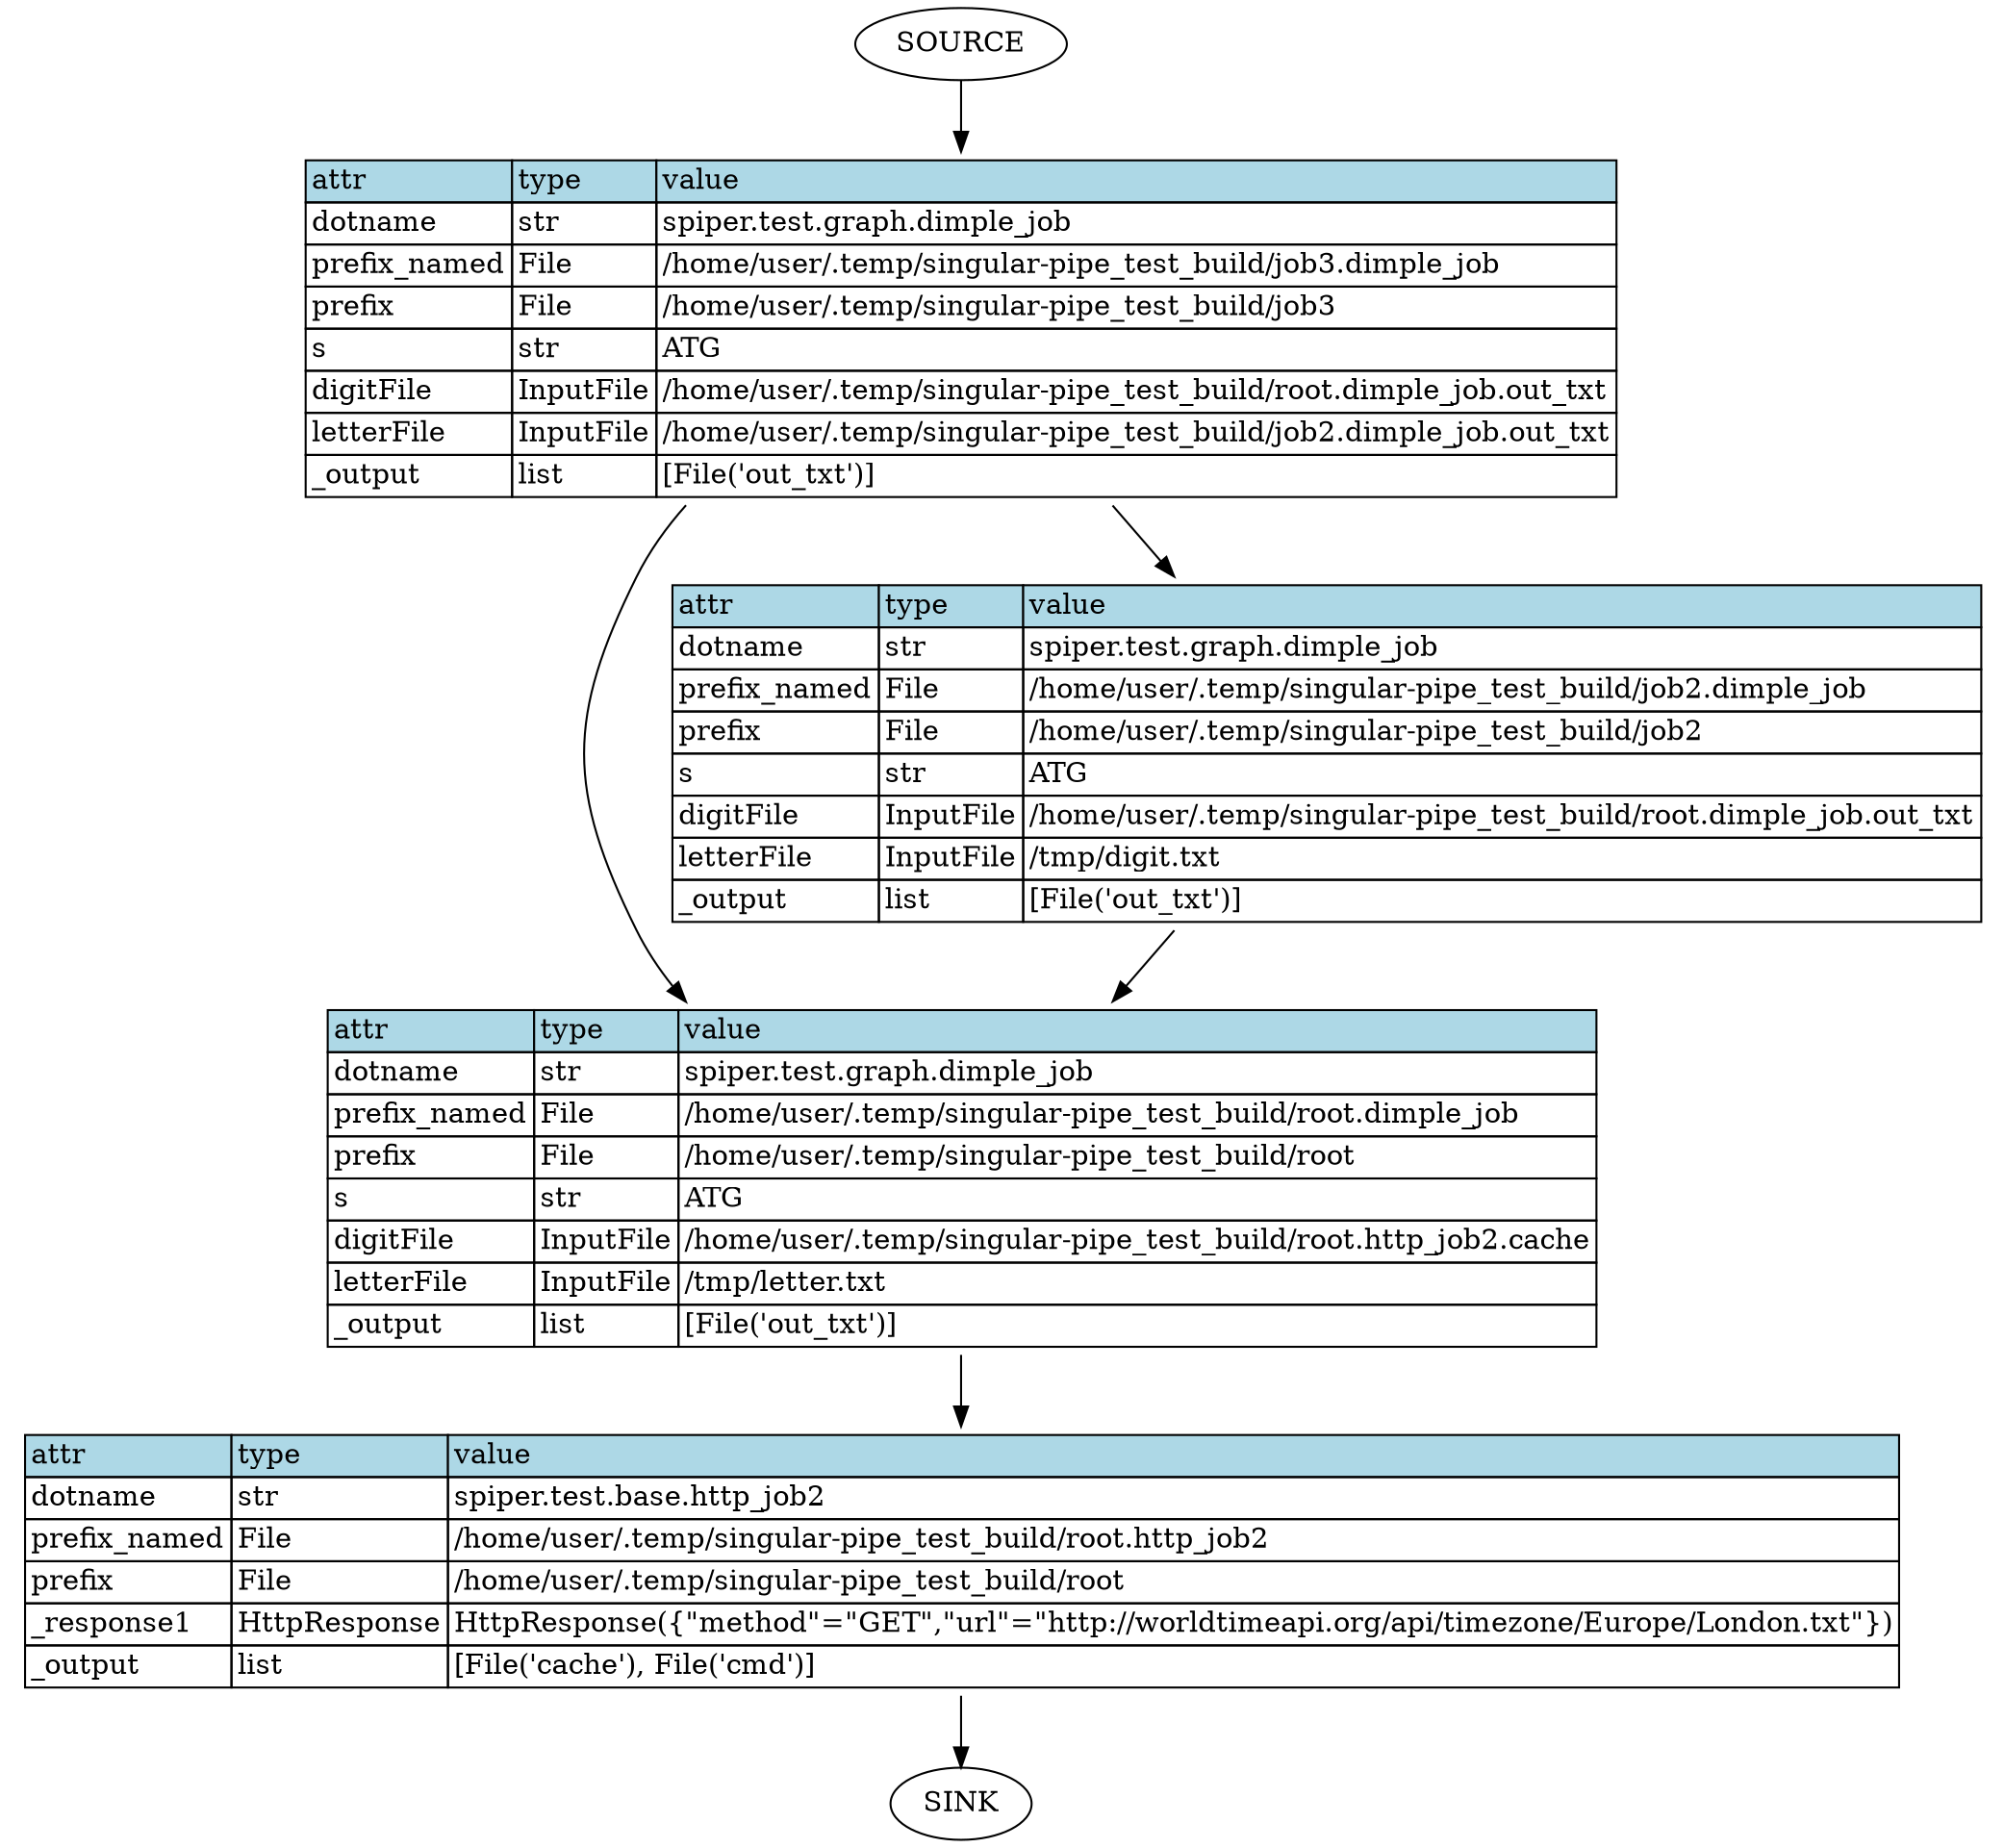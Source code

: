 strict digraph G {
	rankdir=TB
	"/home/user/.temp/singular-pipe_test_build/root.http_job2" -> SINK
	"/home/user/.temp/singular-pipe_test_build/root.http_job2" [label=<		
	<TABLE BORDER="0" CELLBORDER="1" CELLSPACING="0">
	  <TR>
	    <TD ALIGN="LEFT" BGCOLOR="lightblue">attr</TD>
	    <TD ALIGN="LEFT" BGCOLOR="lightblue">type</TD>
	    <TD ALIGN="LEFT" BGCOLOR="lightblue">value</TD>
	  </TR>

	  
	  	
		  <TR>
		  	<TD ALIGN="LEFT">dotname</TD>
		  	<TD ALIGN="LEFT">str</TD>
		    <TD ALIGN="LEFT">spiper.test.base.http_job2</TD>
		  </TR>
	    
		  <TR>
		  	<TD ALIGN="LEFT">prefix_named</TD>
		  	<TD ALIGN="LEFT">File</TD>
		    <TD ALIGN="LEFT">/home/user/.temp/singular-pipe_test_build/root.http_job2</TD>
		  </TR>
	    
		  <TR>
		  	<TD ALIGN="LEFT">prefix</TD>
		  	<TD ALIGN="LEFT">File</TD>
		    <TD ALIGN="LEFT">/home/user/.temp/singular-pipe_test_build/root</TD>
		  </TR>
	    
		  <TR>
		  	<TD ALIGN="LEFT">_response1</TD>
		  	<TD ALIGN="LEFT">HttpResponse</TD>
		    <TD ALIGN="LEFT">HttpResponse({"method"="GET","url"="http://worldtimeapi.org/api/timezone/Europe/London.txt"})</TD>
		  </TR>
	    
		  <TR>
		  	<TD ALIGN="LEFT">_output</TD>
		  	<TD ALIGN="LEFT">list</TD>
		    <TD ALIGN="LEFT">[File('cache'), File('cmd')]</TD>
		  </TR>
	    
	</TABLE>
	> shape=plaintext]
	"/home/user/.temp/singular-pipe_test_build/root.dimple_job" -> "/home/user/.temp/singular-pipe_test_build/root.http_job2"
	"/home/user/.temp/singular-pipe_test_build/root.http_job2" [label=<		
	<TABLE BORDER="0" CELLBORDER="1" CELLSPACING="0">
	  <TR>
	    <TD ALIGN="LEFT" BGCOLOR="lightblue">attr</TD>
	    <TD ALIGN="LEFT" BGCOLOR="lightblue">type</TD>
	    <TD ALIGN="LEFT" BGCOLOR="lightblue">value</TD>
	  </TR>

	  
	  	
		  <TR>
		  	<TD ALIGN="LEFT">dotname</TD>
		  	<TD ALIGN="LEFT">str</TD>
		    <TD ALIGN="LEFT">spiper.test.base.http_job2</TD>
		  </TR>
	    
		  <TR>
		  	<TD ALIGN="LEFT">prefix_named</TD>
		  	<TD ALIGN="LEFT">File</TD>
		    <TD ALIGN="LEFT">/home/user/.temp/singular-pipe_test_build/root.http_job2</TD>
		  </TR>
	    
		  <TR>
		  	<TD ALIGN="LEFT">prefix</TD>
		  	<TD ALIGN="LEFT">File</TD>
		    <TD ALIGN="LEFT">/home/user/.temp/singular-pipe_test_build/root</TD>
		  </TR>
	    
		  <TR>
		  	<TD ALIGN="LEFT">_response1</TD>
		  	<TD ALIGN="LEFT">HttpResponse</TD>
		    <TD ALIGN="LEFT">HttpResponse({"method"="GET","url"="http://worldtimeapi.org/api/timezone/Europe/London.txt"})</TD>
		  </TR>
	    
		  <TR>
		  	<TD ALIGN="LEFT">_output</TD>
		  	<TD ALIGN="LEFT">list</TD>
		    <TD ALIGN="LEFT">[File('cache'), File('cmd')]</TD>
		  </TR>
	    
	</TABLE>
	> shape=plaintext]
	"/home/user/.temp/singular-pipe_test_build/root.dimple_job" [label=<		
	<TABLE BORDER="0" CELLBORDER="1" CELLSPACING="0">
	  <TR>
	    <TD ALIGN="LEFT" BGCOLOR="lightblue">attr</TD>
	    <TD ALIGN="LEFT" BGCOLOR="lightblue">type</TD>
	    <TD ALIGN="LEFT" BGCOLOR="lightblue">value</TD>
	  </TR>

	  
	  	
		  <TR>
		  	<TD ALIGN="LEFT">dotname</TD>
		  	<TD ALIGN="LEFT">str</TD>
		    <TD ALIGN="LEFT">spiper.test.graph.dimple_job</TD>
		  </TR>
	    
		  <TR>
		  	<TD ALIGN="LEFT">prefix_named</TD>
		  	<TD ALIGN="LEFT">File</TD>
		    <TD ALIGN="LEFT">/home/user/.temp/singular-pipe_test_build/root.dimple_job</TD>
		  </TR>
	    
		  <TR>
		  	<TD ALIGN="LEFT">prefix</TD>
		  	<TD ALIGN="LEFT">File</TD>
		    <TD ALIGN="LEFT">/home/user/.temp/singular-pipe_test_build/root</TD>
		  </TR>
	    
		  <TR>
		  	<TD ALIGN="LEFT">s</TD>
		  	<TD ALIGN="LEFT">str</TD>
		    <TD ALIGN="LEFT">ATG</TD>
		  </TR>
	    
		  <TR>
		  	<TD ALIGN="LEFT">digitFile</TD>
		  	<TD ALIGN="LEFT">InputFile</TD>
		    <TD ALIGN="LEFT">/home/user/.temp/singular-pipe_test_build/root.http_job2.cache</TD>
		  </TR>
	    
		  <TR>
		  	<TD ALIGN="LEFT">letterFile</TD>
		  	<TD ALIGN="LEFT">InputFile</TD>
		    <TD ALIGN="LEFT">/tmp/letter.txt</TD>
		  </TR>
	    
		  <TR>
		  	<TD ALIGN="LEFT">_output</TD>
		  	<TD ALIGN="LEFT">list</TD>
		    <TD ALIGN="LEFT">[File('out_txt')]</TD>
		  </TR>
	    
	</TABLE>
	> shape=plaintext]
	"/home/user/.temp/singular-pipe_test_build/job3.dimple_job" -> "/home/user/.temp/singular-pipe_test_build/root.dimple_job"
	"/home/user/.temp/singular-pipe_test_build/root.dimple_job" [label=<		
	<TABLE BORDER="0" CELLBORDER="1" CELLSPACING="0">
	  <TR>
	    <TD ALIGN="LEFT" BGCOLOR="lightblue">attr</TD>
	    <TD ALIGN="LEFT" BGCOLOR="lightblue">type</TD>
	    <TD ALIGN="LEFT" BGCOLOR="lightblue">value</TD>
	  </TR>

	  
	  	
		  <TR>
		  	<TD ALIGN="LEFT">dotname</TD>
		  	<TD ALIGN="LEFT">str</TD>
		    <TD ALIGN="LEFT">spiper.test.graph.dimple_job</TD>
		  </TR>
	    
		  <TR>
		  	<TD ALIGN="LEFT">prefix_named</TD>
		  	<TD ALIGN="LEFT">File</TD>
		    <TD ALIGN="LEFT">/home/user/.temp/singular-pipe_test_build/root.dimple_job</TD>
		  </TR>
	    
		  <TR>
		  	<TD ALIGN="LEFT">prefix</TD>
		  	<TD ALIGN="LEFT">File</TD>
		    <TD ALIGN="LEFT">/home/user/.temp/singular-pipe_test_build/root</TD>
		  </TR>
	    
		  <TR>
		  	<TD ALIGN="LEFT">s</TD>
		  	<TD ALIGN="LEFT">str</TD>
		    <TD ALIGN="LEFT">ATG</TD>
		  </TR>
	    
		  <TR>
		  	<TD ALIGN="LEFT">digitFile</TD>
		  	<TD ALIGN="LEFT">InputFile</TD>
		    <TD ALIGN="LEFT">/home/user/.temp/singular-pipe_test_build/root.http_job2.cache</TD>
		  </TR>
	    
		  <TR>
		  	<TD ALIGN="LEFT">letterFile</TD>
		  	<TD ALIGN="LEFT">InputFile</TD>
		    <TD ALIGN="LEFT">/tmp/letter.txt</TD>
		  </TR>
	    
		  <TR>
		  	<TD ALIGN="LEFT">_output</TD>
		  	<TD ALIGN="LEFT">list</TD>
		    <TD ALIGN="LEFT">[File('out_txt')]</TD>
		  </TR>
	    
	</TABLE>
	> shape=plaintext]
	"/home/user/.temp/singular-pipe_test_build/root.http_job2" -> SINK
	"/home/user/.temp/singular-pipe_test_build/root.http_job2" [label=<		
	<TABLE BORDER="0" CELLBORDER="1" CELLSPACING="0">
	  <TR>
	    <TD ALIGN="LEFT" BGCOLOR="lightblue">attr</TD>
	    <TD ALIGN="LEFT" BGCOLOR="lightblue">type</TD>
	    <TD ALIGN="LEFT" BGCOLOR="lightblue">value</TD>
	  </TR>

	  
	  	
		  <TR>
		  	<TD ALIGN="LEFT">dotname</TD>
		  	<TD ALIGN="LEFT">str</TD>
		    <TD ALIGN="LEFT">spiper.test.base.http_job2</TD>
		  </TR>
	    
		  <TR>
		  	<TD ALIGN="LEFT">prefix_named</TD>
		  	<TD ALIGN="LEFT">File</TD>
		    <TD ALIGN="LEFT">/home/user/.temp/singular-pipe_test_build/root.http_job2</TD>
		  </TR>
	    
		  <TR>
		  	<TD ALIGN="LEFT">prefix</TD>
		  	<TD ALIGN="LEFT">File</TD>
		    <TD ALIGN="LEFT">/home/user/.temp/singular-pipe_test_build/root</TD>
		  </TR>
	    
		  <TR>
		  	<TD ALIGN="LEFT">_response1</TD>
		  	<TD ALIGN="LEFT">HttpResponse</TD>
		    <TD ALIGN="LEFT">HttpResponse({"method"="GET","url"="http://worldtimeapi.org/api/timezone/Europe/London.txt"})</TD>
		  </TR>
	    
		  <TR>
		  	<TD ALIGN="LEFT">_output</TD>
		  	<TD ALIGN="LEFT">list</TD>
		    <TD ALIGN="LEFT">[File('cache'), File('cmd')]</TD>
		  </TR>
	    
	</TABLE>
	> shape=plaintext]
	"/home/user/.temp/singular-pipe_test_build/root.dimple_job" -> "/home/user/.temp/singular-pipe_test_build/root.http_job2"
	"/home/user/.temp/singular-pipe_test_build/root.http_job2" [label=<		
	<TABLE BORDER="0" CELLBORDER="1" CELLSPACING="0">
	  <TR>
	    <TD ALIGN="LEFT" BGCOLOR="lightblue">attr</TD>
	    <TD ALIGN="LEFT" BGCOLOR="lightblue">type</TD>
	    <TD ALIGN="LEFT" BGCOLOR="lightblue">value</TD>
	  </TR>

	  
	  	
		  <TR>
		  	<TD ALIGN="LEFT">dotname</TD>
		  	<TD ALIGN="LEFT">str</TD>
		    <TD ALIGN="LEFT">spiper.test.base.http_job2</TD>
		  </TR>
	    
		  <TR>
		  	<TD ALIGN="LEFT">prefix_named</TD>
		  	<TD ALIGN="LEFT">File</TD>
		    <TD ALIGN="LEFT">/home/user/.temp/singular-pipe_test_build/root.http_job2</TD>
		  </TR>
	    
		  <TR>
		  	<TD ALIGN="LEFT">prefix</TD>
		  	<TD ALIGN="LEFT">File</TD>
		    <TD ALIGN="LEFT">/home/user/.temp/singular-pipe_test_build/root</TD>
		  </TR>
	    
		  <TR>
		  	<TD ALIGN="LEFT">_response1</TD>
		  	<TD ALIGN="LEFT">HttpResponse</TD>
		    <TD ALIGN="LEFT">HttpResponse({"method"="GET","url"="http://worldtimeapi.org/api/timezone/Europe/London.txt"})</TD>
		  </TR>
	    
		  <TR>
		  	<TD ALIGN="LEFT">_output</TD>
		  	<TD ALIGN="LEFT">list</TD>
		    <TD ALIGN="LEFT">[File('cache'), File('cmd')]</TD>
		  </TR>
	    
	</TABLE>
	> shape=plaintext]
	"/home/user/.temp/singular-pipe_test_build/root.dimple_job" [label=<		
	<TABLE BORDER="0" CELLBORDER="1" CELLSPACING="0">
	  <TR>
	    <TD ALIGN="LEFT" BGCOLOR="lightblue">attr</TD>
	    <TD ALIGN="LEFT" BGCOLOR="lightblue">type</TD>
	    <TD ALIGN="LEFT" BGCOLOR="lightblue">value</TD>
	  </TR>

	  
	  	
		  <TR>
		  	<TD ALIGN="LEFT">dotname</TD>
		  	<TD ALIGN="LEFT">str</TD>
		    <TD ALIGN="LEFT">spiper.test.graph.dimple_job</TD>
		  </TR>
	    
		  <TR>
		  	<TD ALIGN="LEFT">prefix_named</TD>
		  	<TD ALIGN="LEFT">File</TD>
		    <TD ALIGN="LEFT">/home/user/.temp/singular-pipe_test_build/root.dimple_job</TD>
		  </TR>
	    
		  <TR>
		  	<TD ALIGN="LEFT">prefix</TD>
		  	<TD ALIGN="LEFT">File</TD>
		    <TD ALIGN="LEFT">/home/user/.temp/singular-pipe_test_build/root</TD>
		  </TR>
	    
		  <TR>
		  	<TD ALIGN="LEFT">s</TD>
		  	<TD ALIGN="LEFT">str</TD>
		    <TD ALIGN="LEFT">ATG</TD>
		  </TR>
	    
		  <TR>
		  	<TD ALIGN="LEFT">digitFile</TD>
		  	<TD ALIGN="LEFT">InputFile</TD>
		    <TD ALIGN="LEFT">/home/user/.temp/singular-pipe_test_build/root.http_job2.cache</TD>
		  </TR>
	    
		  <TR>
		  	<TD ALIGN="LEFT">letterFile</TD>
		  	<TD ALIGN="LEFT">InputFile</TD>
		    <TD ALIGN="LEFT">/tmp/letter.txt</TD>
		  </TR>
	    
		  <TR>
		  	<TD ALIGN="LEFT">_output</TD>
		  	<TD ALIGN="LEFT">list</TD>
		    <TD ALIGN="LEFT">[File('out_txt')]</TD>
		  </TR>
	    
	</TABLE>
	> shape=plaintext]
	"/home/user/.temp/singular-pipe_test_build/job2.dimple_job" -> "/home/user/.temp/singular-pipe_test_build/root.dimple_job"
	"/home/user/.temp/singular-pipe_test_build/root.dimple_job" [label=<		
	<TABLE BORDER="0" CELLBORDER="1" CELLSPACING="0">
	  <TR>
	    <TD ALIGN="LEFT" BGCOLOR="lightblue">attr</TD>
	    <TD ALIGN="LEFT" BGCOLOR="lightblue">type</TD>
	    <TD ALIGN="LEFT" BGCOLOR="lightblue">value</TD>
	  </TR>

	  
	  	
		  <TR>
		  	<TD ALIGN="LEFT">dotname</TD>
		  	<TD ALIGN="LEFT">str</TD>
		    <TD ALIGN="LEFT">spiper.test.graph.dimple_job</TD>
		  </TR>
	    
		  <TR>
		  	<TD ALIGN="LEFT">prefix_named</TD>
		  	<TD ALIGN="LEFT">File</TD>
		    <TD ALIGN="LEFT">/home/user/.temp/singular-pipe_test_build/root.dimple_job</TD>
		  </TR>
	    
		  <TR>
		  	<TD ALIGN="LEFT">prefix</TD>
		  	<TD ALIGN="LEFT">File</TD>
		    <TD ALIGN="LEFT">/home/user/.temp/singular-pipe_test_build/root</TD>
		  </TR>
	    
		  <TR>
		  	<TD ALIGN="LEFT">s</TD>
		  	<TD ALIGN="LEFT">str</TD>
		    <TD ALIGN="LEFT">ATG</TD>
		  </TR>
	    
		  <TR>
		  	<TD ALIGN="LEFT">digitFile</TD>
		  	<TD ALIGN="LEFT">InputFile</TD>
		    <TD ALIGN="LEFT">/home/user/.temp/singular-pipe_test_build/root.http_job2.cache</TD>
		  </TR>
	    
		  <TR>
		  	<TD ALIGN="LEFT">letterFile</TD>
		  	<TD ALIGN="LEFT">InputFile</TD>
		    <TD ALIGN="LEFT">/tmp/letter.txt</TD>
		  </TR>
	    
		  <TR>
		  	<TD ALIGN="LEFT">_output</TD>
		  	<TD ALIGN="LEFT">list</TD>
		    <TD ALIGN="LEFT">[File('out_txt')]</TD>
		  </TR>
	    
	</TABLE>
	> shape=plaintext]
	"/home/user/.temp/singular-pipe_test_build/job2.dimple_job" [label=<		
	<TABLE BORDER="0" CELLBORDER="1" CELLSPACING="0">
	  <TR>
	    <TD ALIGN="LEFT" BGCOLOR="lightblue">attr</TD>
	    <TD ALIGN="LEFT" BGCOLOR="lightblue">type</TD>
	    <TD ALIGN="LEFT" BGCOLOR="lightblue">value</TD>
	  </TR>

	  
	  	
		  <TR>
		  	<TD ALIGN="LEFT">dotname</TD>
		  	<TD ALIGN="LEFT">str</TD>
		    <TD ALIGN="LEFT">spiper.test.graph.dimple_job</TD>
		  </TR>
	    
		  <TR>
		  	<TD ALIGN="LEFT">prefix_named</TD>
		  	<TD ALIGN="LEFT">File</TD>
		    <TD ALIGN="LEFT">/home/user/.temp/singular-pipe_test_build/job2.dimple_job</TD>
		  </TR>
	    
		  <TR>
		  	<TD ALIGN="LEFT">prefix</TD>
		  	<TD ALIGN="LEFT">File</TD>
		    <TD ALIGN="LEFT">/home/user/.temp/singular-pipe_test_build/job2</TD>
		  </TR>
	    
		  <TR>
		  	<TD ALIGN="LEFT">s</TD>
		  	<TD ALIGN="LEFT">str</TD>
		    <TD ALIGN="LEFT">ATG</TD>
		  </TR>
	    
		  <TR>
		  	<TD ALIGN="LEFT">digitFile</TD>
		  	<TD ALIGN="LEFT">InputFile</TD>
		    <TD ALIGN="LEFT">/home/user/.temp/singular-pipe_test_build/root.dimple_job.out_txt</TD>
		  </TR>
	    
		  <TR>
		  	<TD ALIGN="LEFT">letterFile</TD>
		  	<TD ALIGN="LEFT">InputFile</TD>
		    <TD ALIGN="LEFT">/tmp/digit.txt</TD>
		  </TR>
	    
		  <TR>
		  	<TD ALIGN="LEFT">_output</TD>
		  	<TD ALIGN="LEFT">list</TD>
		    <TD ALIGN="LEFT">[File('out_txt')]</TD>
		  </TR>
	    
	</TABLE>
	> shape=plaintext]
	"/home/user/.temp/singular-pipe_test_build/job3.dimple_job" -> "/home/user/.temp/singular-pipe_test_build/job2.dimple_job"
	"/home/user/.temp/singular-pipe_test_build/job2.dimple_job" [label=<		
	<TABLE BORDER="0" CELLBORDER="1" CELLSPACING="0">
	  <TR>
	    <TD ALIGN="LEFT" BGCOLOR="lightblue">attr</TD>
	    <TD ALIGN="LEFT" BGCOLOR="lightblue">type</TD>
	    <TD ALIGN="LEFT" BGCOLOR="lightblue">value</TD>
	  </TR>

	  
	  	
		  <TR>
		  	<TD ALIGN="LEFT">dotname</TD>
		  	<TD ALIGN="LEFT">str</TD>
		    <TD ALIGN="LEFT">spiper.test.graph.dimple_job</TD>
		  </TR>
	    
		  <TR>
		  	<TD ALIGN="LEFT">prefix_named</TD>
		  	<TD ALIGN="LEFT">File</TD>
		    <TD ALIGN="LEFT">/home/user/.temp/singular-pipe_test_build/job2.dimple_job</TD>
		  </TR>
	    
		  <TR>
		  	<TD ALIGN="LEFT">prefix</TD>
		  	<TD ALIGN="LEFT">File</TD>
		    <TD ALIGN="LEFT">/home/user/.temp/singular-pipe_test_build/job2</TD>
		  </TR>
	    
		  <TR>
		  	<TD ALIGN="LEFT">s</TD>
		  	<TD ALIGN="LEFT">str</TD>
		    <TD ALIGN="LEFT">ATG</TD>
		  </TR>
	    
		  <TR>
		  	<TD ALIGN="LEFT">digitFile</TD>
		  	<TD ALIGN="LEFT">InputFile</TD>
		    <TD ALIGN="LEFT">/home/user/.temp/singular-pipe_test_build/root.dimple_job.out_txt</TD>
		  </TR>
	    
		  <TR>
		  	<TD ALIGN="LEFT">letterFile</TD>
		  	<TD ALIGN="LEFT">InputFile</TD>
		    <TD ALIGN="LEFT">/tmp/digit.txt</TD>
		  </TR>
	    
		  <TR>
		  	<TD ALIGN="LEFT">_output</TD>
		  	<TD ALIGN="LEFT">list</TD>
		    <TD ALIGN="LEFT">[File('out_txt')]</TD>
		  </TR>
	    
	</TABLE>
	> shape=plaintext]
	"/home/user/.temp/singular-pipe_test_build/job3.dimple_job" [label=<		
	<TABLE BORDER="0" CELLBORDER="1" CELLSPACING="0">
	  <TR>
	    <TD ALIGN="LEFT" BGCOLOR="lightblue">attr</TD>
	    <TD ALIGN="LEFT" BGCOLOR="lightblue">type</TD>
	    <TD ALIGN="LEFT" BGCOLOR="lightblue">value</TD>
	  </TR>

	  
	  	
		  <TR>
		  	<TD ALIGN="LEFT">dotname</TD>
		  	<TD ALIGN="LEFT">str</TD>
		    <TD ALIGN="LEFT">spiper.test.graph.dimple_job</TD>
		  </TR>
	    
		  <TR>
		  	<TD ALIGN="LEFT">prefix_named</TD>
		  	<TD ALIGN="LEFT">File</TD>
		    <TD ALIGN="LEFT">/home/user/.temp/singular-pipe_test_build/job3.dimple_job</TD>
		  </TR>
	    
		  <TR>
		  	<TD ALIGN="LEFT">prefix</TD>
		  	<TD ALIGN="LEFT">File</TD>
		    <TD ALIGN="LEFT">/home/user/.temp/singular-pipe_test_build/job3</TD>
		  </TR>
	    
		  <TR>
		  	<TD ALIGN="LEFT">s</TD>
		  	<TD ALIGN="LEFT">str</TD>
		    <TD ALIGN="LEFT">ATG</TD>
		  </TR>
	    
		  <TR>
		  	<TD ALIGN="LEFT">digitFile</TD>
		  	<TD ALIGN="LEFT">InputFile</TD>
		    <TD ALIGN="LEFT">/home/user/.temp/singular-pipe_test_build/root.dimple_job.out_txt</TD>
		  </TR>
	    
		  <TR>
		  	<TD ALIGN="LEFT">letterFile</TD>
		  	<TD ALIGN="LEFT">InputFile</TD>
		    <TD ALIGN="LEFT">/home/user/.temp/singular-pipe_test_build/job2.dimple_job.out_txt</TD>
		  </TR>
	    
		  <TR>
		  	<TD ALIGN="LEFT">_output</TD>
		  	<TD ALIGN="LEFT">list</TD>
		    <TD ALIGN="LEFT">[File('out_txt')]</TD>
		  </TR>
	    
	</TABLE>
	> shape=plaintext]
	SOURCE -> "/home/user/.temp/singular-pipe_test_build/job3.dimple_job"
}
